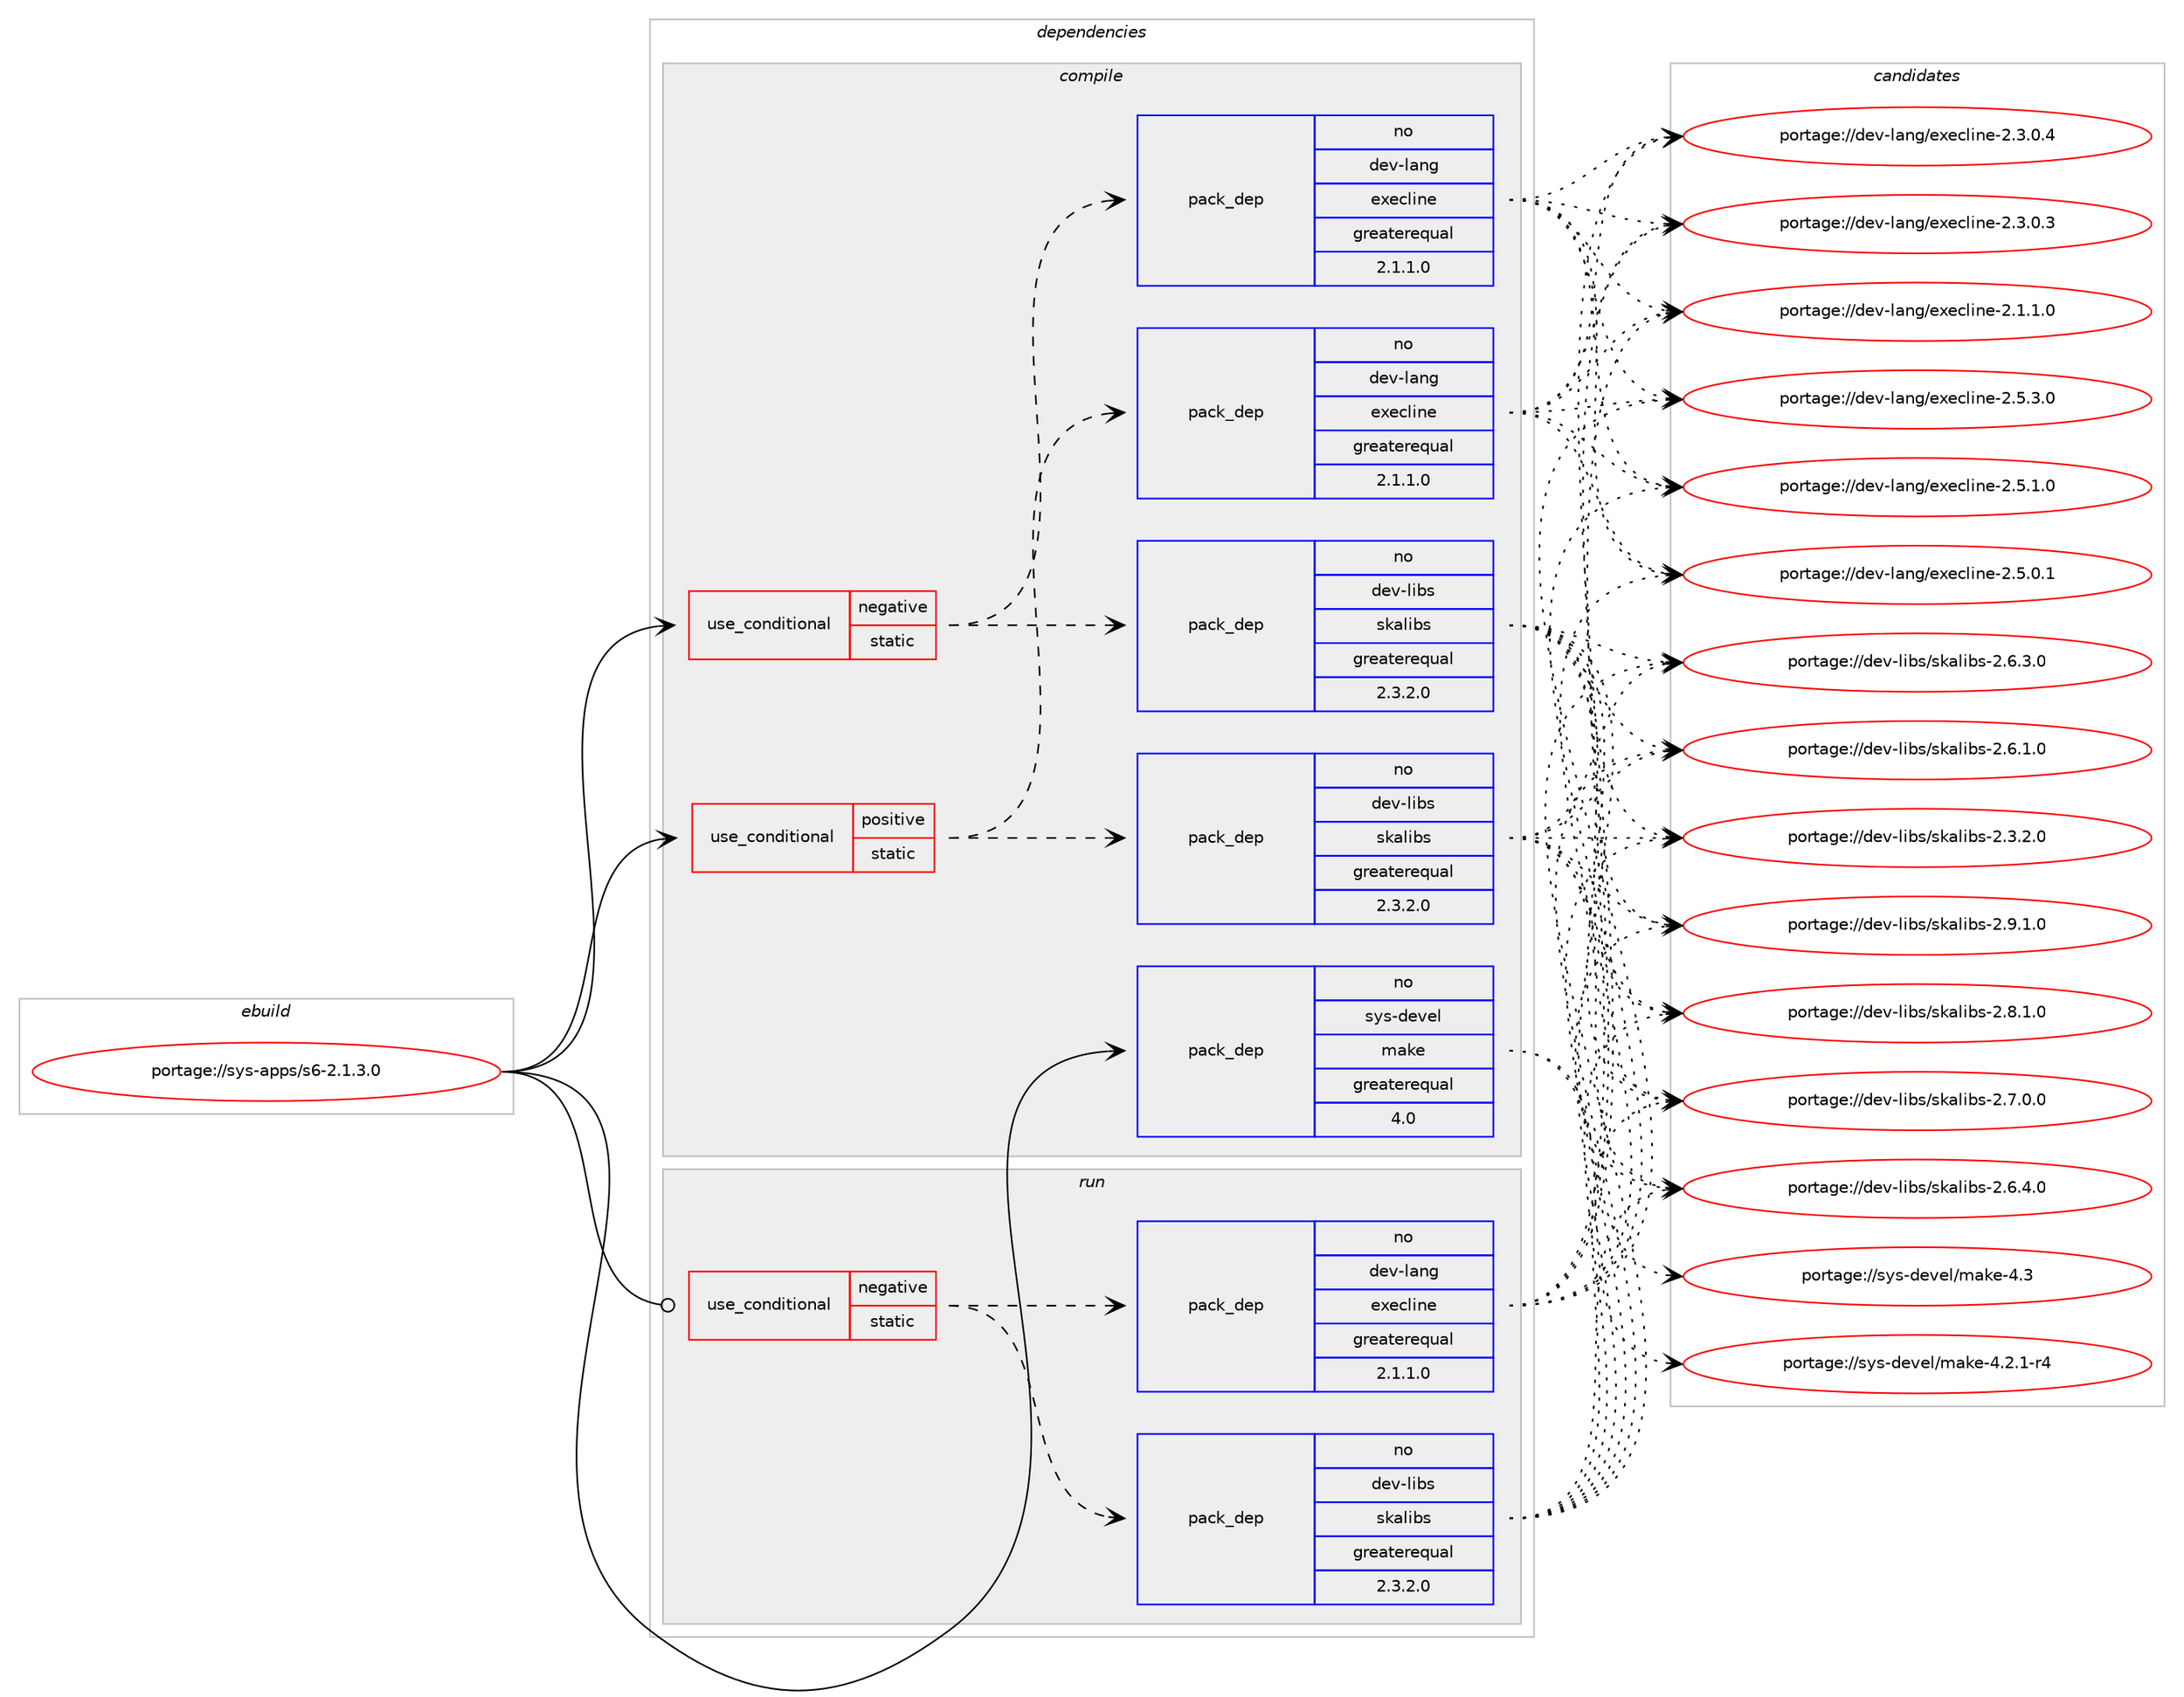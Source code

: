 digraph prolog {

# *************
# Graph options
# *************

newrank=true;
concentrate=true;
compound=true;
graph [rankdir=LR,fontname=Helvetica,fontsize=10,ranksep=1.5];#, ranksep=2.5, nodesep=0.2];
edge  [arrowhead=vee];
node  [fontname=Helvetica,fontsize=10];

# **********
# The ebuild
# **********

subgraph cluster_leftcol {
color=gray;
rank=same;
label=<<i>ebuild</i>>;
id [label="portage://sys-apps/s6-2.1.3.0", color=red, width=4, href="../sys-apps/s6-2.1.3.0.svg"];
}

# ****************
# The dependencies
# ****************

subgraph cluster_midcol {
color=gray;
label=<<i>dependencies</i>>;
subgraph cluster_compile {
fillcolor="#eeeeee";
style=filled;
label=<<i>compile</i>>;
subgraph cond11888 {
dependency56162 [label=<<TABLE BORDER="0" CELLBORDER="1" CELLSPACING="0" CELLPADDING="4"><TR><TD ROWSPAN="3" CELLPADDING="10">use_conditional</TD></TR><TR><TD>negative</TD></TR><TR><TD>static</TD></TR></TABLE>>, shape=none, color=red];
subgraph pack43030 {
dependency56163 [label=<<TABLE BORDER="0" CELLBORDER="1" CELLSPACING="0" CELLPADDING="4" WIDTH="220"><TR><TD ROWSPAN="6" CELLPADDING="30">pack_dep</TD></TR><TR><TD WIDTH="110">no</TD></TR><TR><TD>dev-lang</TD></TR><TR><TD>execline</TD></TR><TR><TD>greaterequal</TD></TR><TR><TD>2.1.1.0</TD></TR></TABLE>>, shape=none, color=blue];
}
dependency56162:e -> dependency56163:w [weight=20,style="dashed",arrowhead="vee"];
subgraph pack43031 {
dependency56164 [label=<<TABLE BORDER="0" CELLBORDER="1" CELLSPACING="0" CELLPADDING="4" WIDTH="220"><TR><TD ROWSPAN="6" CELLPADDING="30">pack_dep</TD></TR><TR><TD WIDTH="110">no</TD></TR><TR><TD>dev-libs</TD></TR><TR><TD>skalibs</TD></TR><TR><TD>greaterequal</TD></TR><TR><TD>2.3.2.0</TD></TR></TABLE>>, shape=none, color=blue];
}
dependency56162:e -> dependency56164:w [weight=20,style="dashed",arrowhead="vee"];
}
id:e -> dependency56162:w [weight=20,style="solid",arrowhead="vee"];
subgraph cond11889 {
dependency56165 [label=<<TABLE BORDER="0" CELLBORDER="1" CELLSPACING="0" CELLPADDING="4"><TR><TD ROWSPAN="3" CELLPADDING="10">use_conditional</TD></TR><TR><TD>positive</TD></TR><TR><TD>static</TD></TR></TABLE>>, shape=none, color=red];
subgraph pack43032 {
dependency56166 [label=<<TABLE BORDER="0" CELLBORDER="1" CELLSPACING="0" CELLPADDING="4" WIDTH="220"><TR><TD ROWSPAN="6" CELLPADDING="30">pack_dep</TD></TR><TR><TD WIDTH="110">no</TD></TR><TR><TD>dev-lang</TD></TR><TR><TD>execline</TD></TR><TR><TD>greaterequal</TD></TR><TR><TD>2.1.1.0</TD></TR></TABLE>>, shape=none, color=blue];
}
dependency56165:e -> dependency56166:w [weight=20,style="dashed",arrowhead="vee"];
subgraph pack43033 {
dependency56167 [label=<<TABLE BORDER="0" CELLBORDER="1" CELLSPACING="0" CELLPADDING="4" WIDTH="220"><TR><TD ROWSPAN="6" CELLPADDING="30">pack_dep</TD></TR><TR><TD WIDTH="110">no</TD></TR><TR><TD>dev-libs</TD></TR><TR><TD>skalibs</TD></TR><TR><TD>greaterequal</TD></TR><TR><TD>2.3.2.0</TD></TR></TABLE>>, shape=none, color=blue];
}
dependency56165:e -> dependency56167:w [weight=20,style="dashed",arrowhead="vee"];
}
id:e -> dependency56165:w [weight=20,style="solid",arrowhead="vee"];
subgraph pack43034 {
dependency56168 [label=<<TABLE BORDER="0" CELLBORDER="1" CELLSPACING="0" CELLPADDING="4" WIDTH="220"><TR><TD ROWSPAN="6" CELLPADDING="30">pack_dep</TD></TR><TR><TD WIDTH="110">no</TD></TR><TR><TD>sys-devel</TD></TR><TR><TD>make</TD></TR><TR><TD>greaterequal</TD></TR><TR><TD>4.0</TD></TR></TABLE>>, shape=none, color=blue];
}
id:e -> dependency56168:w [weight=20,style="solid",arrowhead="vee"];
}
subgraph cluster_compileandrun {
fillcolor="#eeeeee";
style=filled;
label=<<i>compile and run</i>>;
}
subgraph cluster_run {
fillcolor="#eeeeee";
style=filled;
label=<<i>run</i>>;
subgraph cond11890 {
dependency56169 [label=<<TABLE BORDER="0" CELLBORDER="1" CELLSPACING="0" CELLPADDING="4"><TR><TD ROWSPAN="3" CELLPADDING="10">use_conditional</TD></TR><TR><TD>negative</TD></TR><TR><TD>static</TD></TR></TABLE>>, shape=none, color=red];
subgraph pack43035 {
dependency56170 [label=<<TABLE BORDER="0" CELLBORDER="1" CELLSPACING="0" CELLPADDING="4" WIDTH="220"><TR><TD ROWSPAN="6" CELLPADDING="30">pack_dep</TD></TR><TR><TD WIDTH="110">no</TD></TR><TR><TD>dev-lang</TD></TR><TR><TD>execline</TD></TR><TR><TD>greaterequal</TD></TR><TR><TD>2.1.1.0</TD></TR></TABLE>>, shape=none, color=blue];
}
dependency56169:e -> dependency56170:w [weight=20,style="dashed",arrowhead="vee"];
subgraph pack43036 {
dependency56171 [label=<<TABLE BORDER="0" CELLBORDER="1" CELLSPACING="0" CELLPADDING="4" WIDTH="220"><TR><TD ROWSPAN="6" CELLPADDING="30">pack_dep</TD></TR><TR><TD WIDTH="110">no</TD></TR><TR><TD>dev-libs</TD></TR><TR><TD>skalibs</TD></TR><TR><TD>greaterequal</TD></TR><TR><TD>2.3.2.0</TD></TR></TABLE>>, shape=none, color=blue];
}
dependency56169:e -> dependency56171:w [weight=20,style="dashed",arrowhead="vee"];
}
id:e -> dependency56169:w [weight=20,style="solid",arrowhead="odot"];
}
}

# **************
# The candidates
# **************

subgraph cluster_choices {
rank=same;
color=gray;
label=<<i>candidates</i>>;

subgraph choice43030 {
color=black;
nodesep=1;
choice100101118451089711010347101120101991081051101014550465346514648 [label="portage://dev-lang/execline-2.5.3.0", color=red, width=4,href="../dev-lang/execline-2.5.3.0.svg"];
choice100101118451089711010347101120101991081051101014550465346494648 [label="portage://dev-lang/execline-2.5.1.0", color=red, width=4,href="../dev-lang/execline-2.5.1.0.svg"];
choice100101118451089711010347101120101991081051101014550465346484649 [label="portage://dev-lang/execline-2.5.0.1", color=red, width=4,href="../dev-lang/execline-2.5.0.1.svg"];
choice100101118451089711010347101120101991081051101014550465146484652 [label="portage://dev-lang/execline-2.3.0.4", color=red, width=4,href="../dev-lang/execline-2.3.0.4.svg"];
choice100101118451089711010347101120101991081051101014550465146484651 [label="portage://dev-lang/execline-2.3.0.3", color=red, width=4,href="../dev-lang/execline-2.3.0.3.svg"];
choice100101118451089711010347101120101991081051101014550464946494648 [label="portage://dev-lang/execline-2.1.1.0", color=red, width=4,href="../dev-lang/execline-2.1.1.0.svg"];
dependency56163:e -> choice100101118451089711010347101120101991081051101014550465346514648:w [style=dotted,weight="100"];
dependency56163:e -> choice100101118451089711010347101120101991081051101014550465346494648:w [style=dotted,weight="100"];
dependency56163:e -> choice100101118451089711010347101120101991081051101014550465346484649:w [style=dotted,weight="100"];
dependency56163:e -> choice100101118451089711010347101120101991081051101014550465146484652:w [style=dotted,weight="100"];
dependency56163:e -> choice100101118451089711010347101120101991081051101014550465146484651:w [style=dotted,weight="100"];
dependency56163:e -> choice100101118451089711010347101120101991081051101014550464946494648:w [style=dotted,weight="100"];
}
subgraph choice43031 {
color=black;
nodesep=1;
choice10010111845108105981154711510797108105981154550465746494648 [label="portage://dev-libs/skalibs-2.9.1.0", color=red, width=4,href="../dev-libs/skalibs-2.9.1.0.svg"];
choice10010111845108105981154711510797108105981154550465646494648 [label="portage://dev-libs/skalibs-2.8.1.0", color=red, width=4,href="../dev-libs/skalibs-2.8.1.0.svg"];
choice10010111845108105981154711510797108105981154550465546484648 [label="portage://dev-libs/skalibs-2.7.0.0", color=red, width=4,href="../dev-libs/skalibs-2.7.0.0.svg"];
choice10010111845108105981154711510797108105981154550465446524648 [label="portage://dev-libs/skalibs-2.6.4.0", color=red, width=4,href="../dev-libs/skalibs-2.6.4.0.svg"];
choice10010111845108105981154711510797108105981154550465446514648 [label="portage://dev-libs/skalibs-2.6.3.0", color=red, width=4,href="../dev-libs/skalibs-2.6.3.0.svg"];
choice10010111845108105981154711510797108105981154550465446494648 [label="portage://dev-libs/skalibs-2.6.1.0", color=red, width=4,href="../dev-libs/skalibs-2.6.1.0.svg"];
choice10010111845108105981154711510797108105981154550465146504648 [label="portage://dev-libs/skalibs-2.3.2.0", color=red, width=4,href="../dev-libs/skalibs-2.3.2.0.svg"];
dependency56164:e -> choice10010111845108105981154711510797108105981154550465746494648:w [style=dotted,weight="100"];
dependency56164:e -> choice10010111845108105981154711510797108105981154550465646494648:w [style=dotted,weight="100"];
dependency56164:e -> choice10010111845108105981154711510797108105981154550465546484648:w [style=dotted,weight="100"];
dependency56164:e -> choice10010111845108105981154711510797108105981154550465446524648:w [style=dotted,weight="100"];
dependency56164:e -> choice10010111845108105981154711510797108105981154550465446514648:w [style=dotted,weight="100"];
dependency56164:e -> choice10010111845108105981154711510797108105981154550465446494648:w [style=dotted,weight="100"];
dependency56164:e -> choice10010111845108105981154711510797108105981154550465146504648:w [style=dotted,weight="100"];
}
subgraph choice43032 {
color=black;
nodesep=1;
choice100101118451089711010347101120101991081051101014550465346514648 [label="portage://dev-lang/execline-2.5.3.0", color=red, width=4,href="../dev-lang/execline-2.5.3.0.svg"];
choice100101118451089711010347101120101991081051101014550465346494648 [label="portage://dev-lang/execline-2.5.1.0", color=red, width=4,href="../dev-lang/execline-2.5.1.0.svg"];
choice100101118451089711010347101120101991081051101014550465346484649 [label="portage://dev-lang/execline-2.5.0.1", color=red, width=4,href="../dev-lang/execline-2.5.0.1.svg"];
choice100101118451089711010347101120101991081051101014550465146484652 [label="portage://dev-lang/execline-2.3.0.4", color=red, width=4,href="../dev-lang/execline-2.3.0.4.svg"];
choice100101118451089711010347101120101991081051101014550465146484651 [label="portage://dev-lang/execline-2.3.0.3", color=red, width=4,href="../dev-lang/execline-2.3.0.3.svg"];
choice100101118451089711010347101120101991081051101014550464946494648 [label="portage://dev-lang/execline-2.1.1.0", color=red, width=4,href="../dev-lang/execline-2.1.1.0.svg"];
dependency56166:e -> choice100101118451089711010347101120101991081051101014550465346514648:w [style=dotted,weight="100"];
dependency56166:e -> choice100101118451089711010347101120101991081051101014550465346494648:w [style=dotted,weight="100"];
dependency56166:e -> choice100101118451089711010347101120101991081051101014550465346484649:w [style=dotted,weight="100"];
dependency56166:e -> choice100101118451089711010347101120101991081051101014550465146484652:w [style=dotted,weight="100"];
dependency56166:e -> choice100101118451089711010347101120101991081051101014550465146484651:w [style=dotted,weight="100"];
dependency56166:e -> choice100101118451089711010347101120101991081051101014550464946494648:w [style=dotted,weight="100"];
}
subgraph choice43033 {
color=black;
nodesep=1;
choice10010111845108105981154711510797108105981154550465746494648 [label="portage://dev-libs/skalibs-2.9.1.0", color=red, width=4,href="../dev-libs/skalibs-2.9.1.0.svg"];
choice10010111845108105981154711510797108105981154550465646494648 [label="portage://dev-libs/skalibs-2.8.1.0", color=red, width=4,href="../dev-libs/skalibs-2.8.1.0.svg"];
choice10010111845108105981154711510797108105981154550465546484648 [label="portage://dev-libs/skalibs-2.7.0.0", color=red, width=4,href="../dev-libs/skalibs-2.7.0.0.svg"];
choice10010111845108105981154711510797108105981154550465446524648 [label="portage://dev-libs/skalibs-2.6.4.0", color=red, width=4,href="../dev-libs/skalibs-2.6.4.0.svg"];
choice10010111845108105981154711510797108105981154550465446514648 [label="portage://dev-libs/skalibs-2.6.3.0", color=red, width=4,href="../dev-libs/skalibs-2.6.3.0.svg"];
choice10010111845108105981154711510797108105981154550465446494648 [label="portage://dev-libs/skalibs-2.6.1.0", color=red, width=4,href="../dev-libs/skalibs-2.6.1.0.svg"];
choice10010111845108105981154711510797108105981154550465146504648 [label="portage://dev-libs/skalibs-2.3.2.0", color=red, width=4,href="../dev-libs/skalibs-2.3.2.0.svg"];
dependency56167:e -> choice10010111845108105981154711510797108105981154550465746494648:w [style=dotted,weight="100"];
dependency56167:e -> choice10010111845108105981154711510797108105981154550465646494648:w [style=dotted,weight="100"];
dependency56167:e -> choice10010111845108105981154711510797108105981154550465546484648:w [style=dotted,weight="100"];
dependency56167:e -> choice10010111845108105981154711510797108105981154550465446524648:w [style=dotted,weight="100"];
dependency56167:e -> choice10010111845108105981154711510797108105981154550465446514648:w [style=dotted,weight="100"];
dependency56167:e -> choice10010111845108105981154711510797108105981154550465446494648:w [style=dotted,weight="100"];
dependency56167:e -> choice10010111845108105981154711510797108105981154550465146504648:w [style=dotted,weight="100"];
}
subgraph choice43034 {
color=black;
nodesep=1;
choice11512111545100101118101108471099710710145524651 [label="portage://sys-devel/make-4.3", color=red, width=4,href="../sys-devel/make-4.3.svg"];
choice1151211154510010111810110847109971071014552465046494511452 [label="portage://sys-devel/make-4.2.1-r4", color=red, width=4,href="../sys-devel/make-4.2.1-r4.svg"];
dependency56168:e -> choice11512111545100101118101108471099710710145524651:w [style=dotted,weight="100"];
dependency56168:e -> choice1151211154510010111810110847109971071014552465046494511452:w [style=dotted,weight="100"];
}
subgraph choice43035 {
color=black;
nodesep=1;
choice100101118451089711010347101120101991081051101014550465346514648 [label="portage://dev-lang/execline-2.5.3.0", color=red, width=4,href="../dev-lang/execline-2.5.3.0.svg"];
choice100101118451089711010347101120101991081051101014550465346494648 [label="portage://dev-lang/execline-2.5.1.0", color=red, width=4,href="../dev-lang/execline-2.5.1.0.svg"];
choice100101118451089711010347101120101991081051101014550465346484649 [label="portage://dev-lang/execline-2.5.0.1", color=red, width=4,href="../dev-lang/execline-2.5.0.1.svg"];
choice100101118451089711010347101120101991081051101014550465146484652 [label="portage://dev-lang/execline-2.3.0.4", color=red, width=4,href="../dev-lang/execline-2.3.0.4.svg"];
choice100101118451089711010347101120101991081051101014550465146484651 [label="portage://dev-lang/execline-2.3.0.3", color=red, width=4,href="../dev-lang/execline-2.3.0.3.svg"];
choice100101118451089711010347101120101991081051101014550464946494648 [label="portage://dev-lang/execline-2.1.1.0", color=red, width=4,href="../dev-lang/execline-2.1.1.0.svg"];
dependency56170:e -> choice100101118451089711010347101120101991081051101014550465346514648:w [style=dotted,weight="100"];
dependency56170:e -> choice100101118451089711010347101120101991081051101014550465346494648:w [style=dotted,weight="100"];
dependency56170:e -> choice100101118451089711010347101120101991081051101014550465346484649:w [style=dotted,weight="100"];
dependency56170:e -> choice100101118451089711010347101120101991081051101014550465146484652:w [style=dotted,weight="100"];
dependency56170:e -> choice100101118451089711010347101120101991081051101014550465146484651:w [style=dotted,weight="100"];
dependency56170:e -> choice100101118451089711010347101120101991081051101014550464946494648:w [style=dotted,weight="100"];
}
subgraph choice43036 {
color=black;
nodesep=1;
choice10010111845108105981154711510797108105981154550465746494648 [label="portage://dev-libs/skalibs-2.9.1.0", color=red, width=4,href="../dev-libs/skalibs-2.9.1.0.svg"];
choice10010111845108105981154711510797108105981154550465646494648 [label="portage://dev-libs/skalibs-2.8.1.0", color=red, width=4,href="../dev-libs/skalibs-2.8.1.0.svg"];
choice10010111845108105981154711510797108105981154550465546484648 [label="portage://dev-libs/skalibs-2.7.0.0", color=red, width=4,href="../dev-libs/skalibs-2.7.0.0.svg"];
choice10010111845108105981154711510797108105981154550465446524648 [label="portage://dev-libs/skalibs-2.6.4.0", color=red, width=4,href="../dev-libs/skalibs-2.6.4.0.svg"];
choice10010111845108105981154711510797108105981154550465446514648 [label="portage://dev-libs/skalibs-2.6.3.0", color=red, width=4,href="../dev-libs/skalibs-2.6.3.0.svg"];
choice10010111845108105981154711510797108105981154550465446494648 [label="portage://dev-libs/skalibs-2.6.1.0", color=red, width=4,href="../dev-libs/skalibs-2.6.1.0.svg"];
choice10010111845108105981154711510797108105981154550465146504648 [label="portage://dev-libs/skalibs-2.3.2.0", color=red, width=4,href="../dev-libs/skalibs-2.3.2.0.svg"];
dependency56171:e -> choice10010111845108105981154711510797108105981154550465746494648:w [style=dotted,weight="100"];
dependency56171:e -> choice10010111845108105981154711510797108105981154550465646494648:w [style=dotted,weight="100"];
dependency56171:e -> choice10010111845108105981154711510797108105981154550465546484648:w [style=dotted,weight="100"];
dependency56171:e -> choice10010111845108105981154711510797108105981154550465446524648:w [style=dotted,weight="100"];
dependency56171:e -> choice10010111845108105981154711510797108105981154550465446514648:w [style=dotted,weight="100"];
dependency56171:e -> choice10010111845108105981154711510797108105981154550465446494648:w [style=dotted,weight="100"];
dependency56171:e -> choice10010111845108105981154711510797108105981154550465146504648:w [style=dotted,weight="100"];
}
}

}

